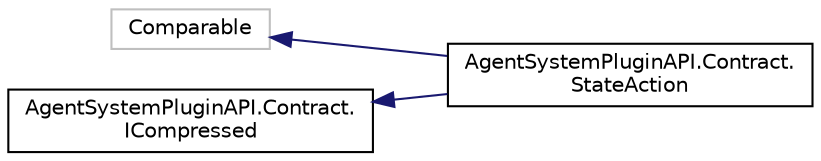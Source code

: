 digraph "Graphical Class Hierarchy"
{
  edge [fontname="Helvetica",fontsize="10",labelfontname="Helvetica",labelfontsize="10"];
  node [fontname="Helvetica",fontsize="10",shape=record];
  rankdir="LR";
  Node1 [label="Comparable",height=0.2,width=0.4,color="grey75", fillcolor="white", style="filled"];
  Node1 -> Node2 [dir="back",color="midnightblue",fontsize="10",style="solid",fontname="Helvetica"];
  Node2 [label="AgentSystemPluginAPI.Contract.\lStateAction",height=0.2,width=0.4,color="black", fillcolor="white", style="filled",URL="$class_agent_system_plugin_a_p_i_1_1_contract_1_1_state_action.html"];
  Node3 [label="AgentSystemPluginAPI.Contract.\lICompressed",height=0.2,width=0.4,color="black", fillcolor="white", style="filled",URL="$interface_agent_system_plugin_a_p_i_1_1_contract_1_1_i_compressed.html"];
  Node3 -> Node2 [dir="back",color="midnightblue",fontsize="10",style="solid",fontname="Helvetica"];
}
